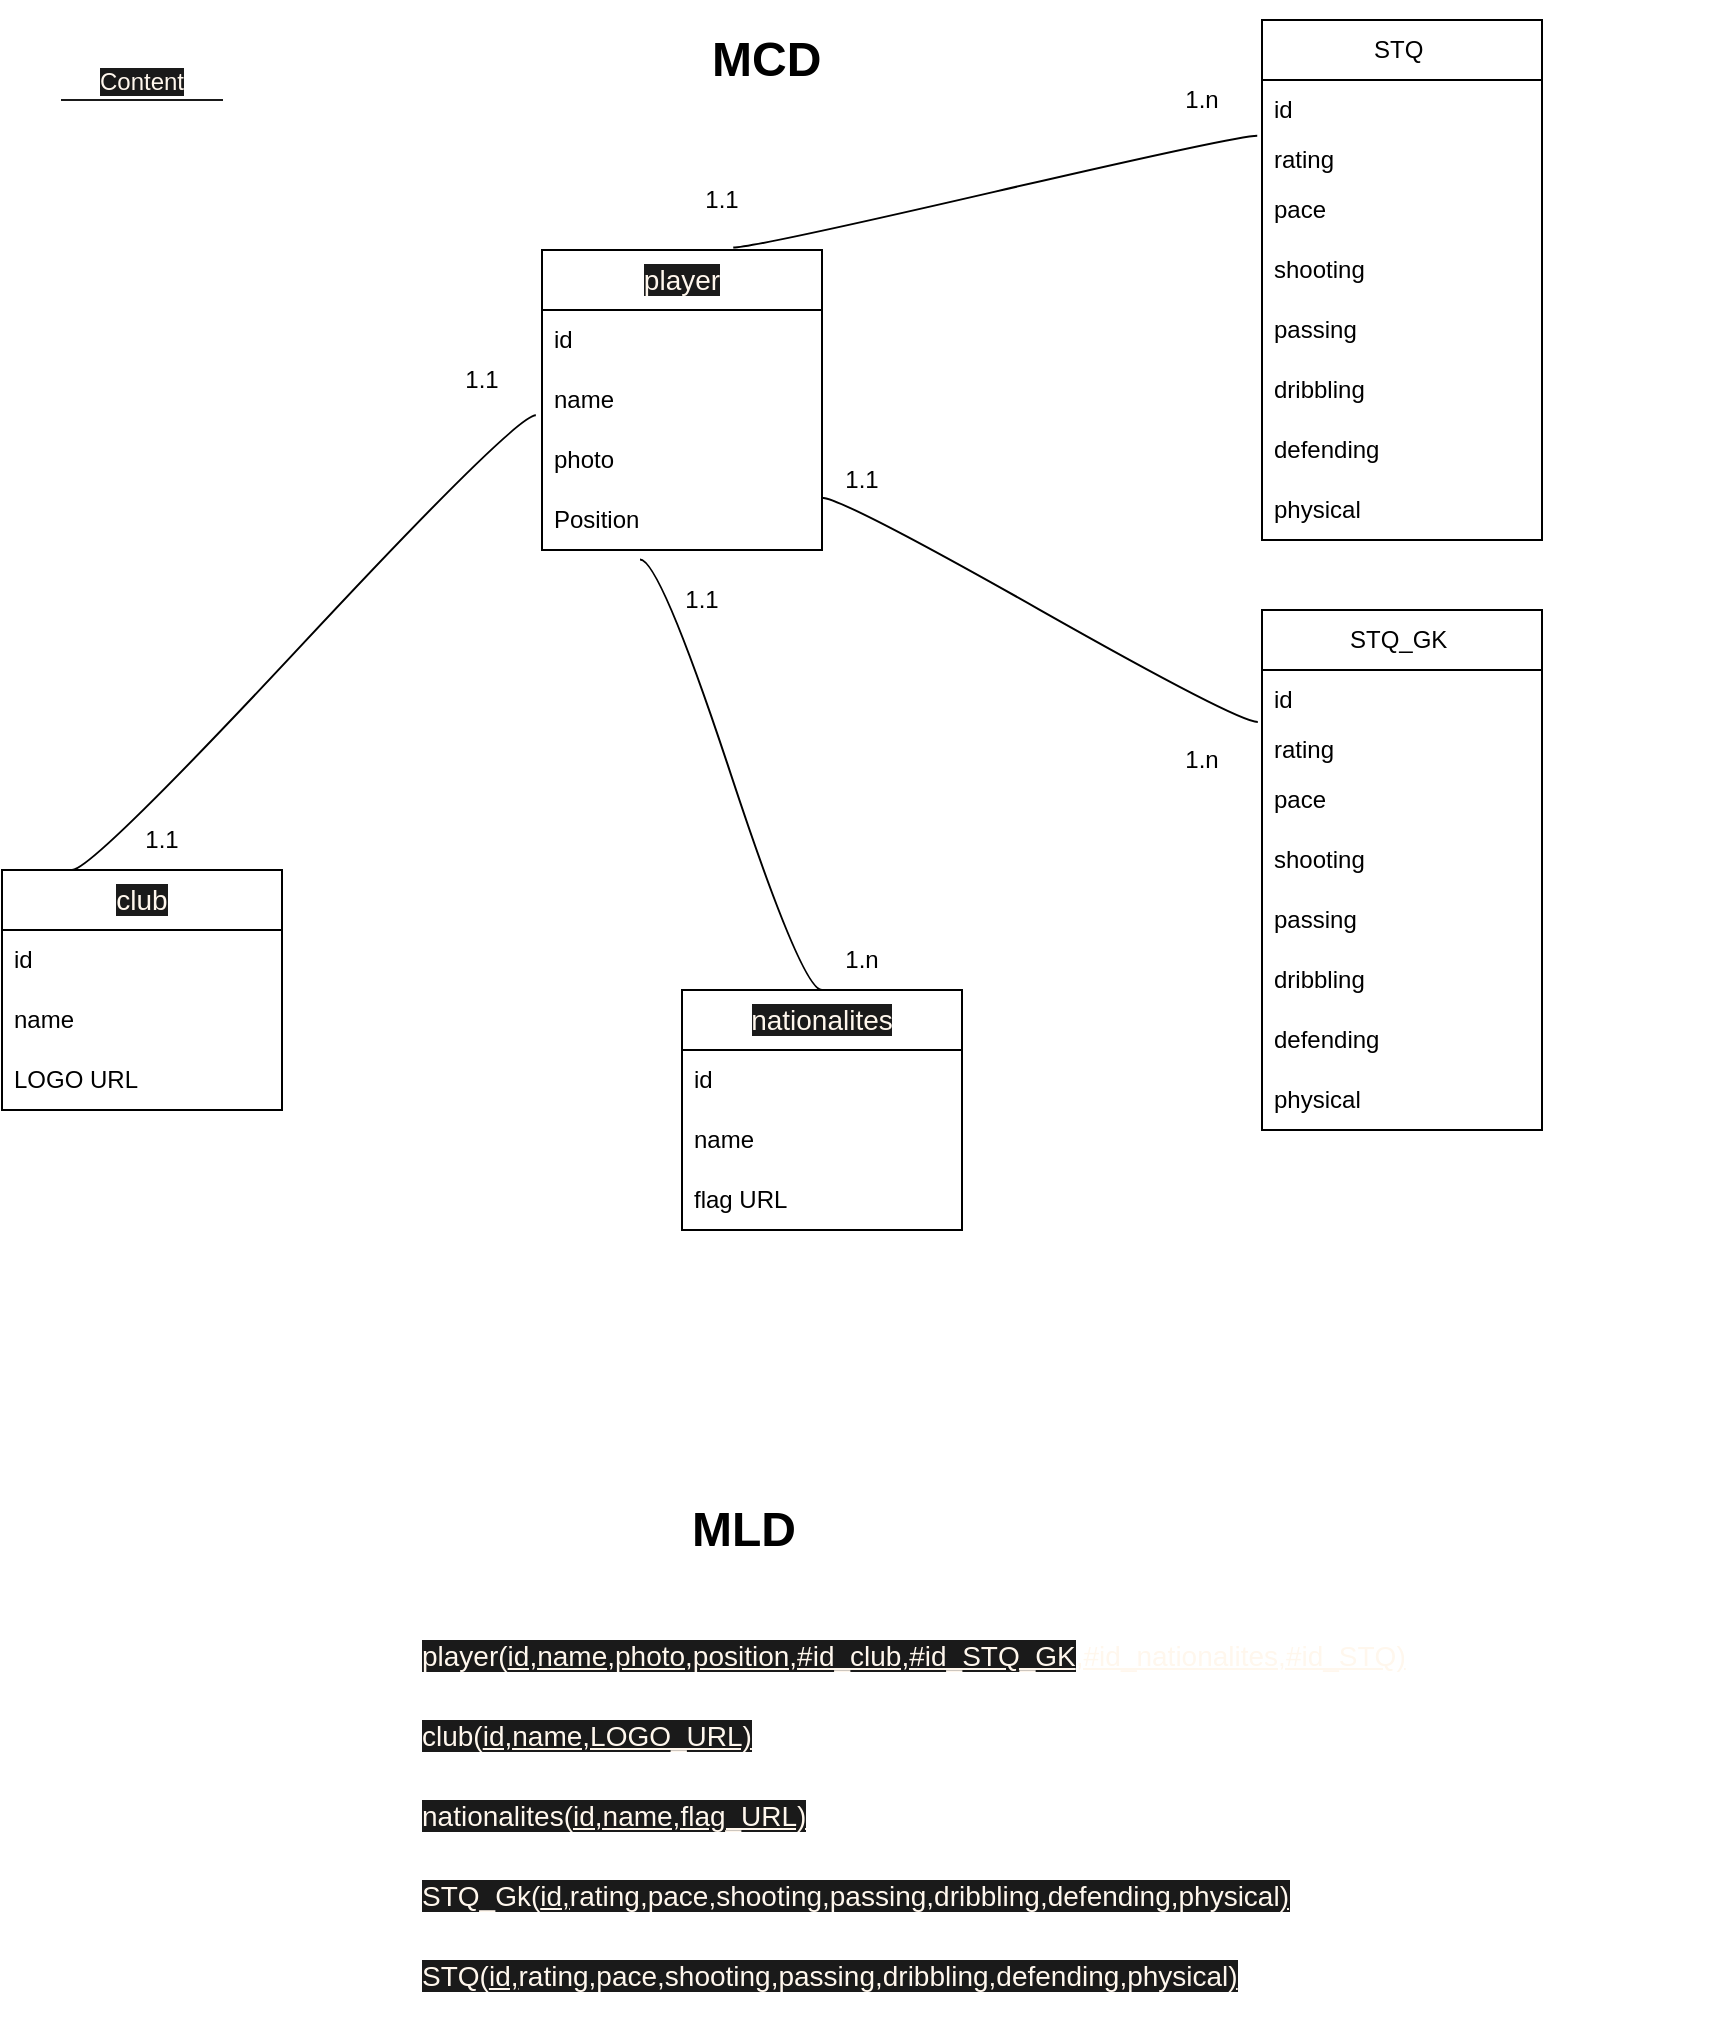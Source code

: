 <mxfile>
    <diagram id="wU0NpZtsoTj8jr0XeArL" name="Page-1">
        <mxGraphModel dx="1245" dy="1408" grid="1" gridSize="10" guides="1" tooltips="1" connect="1" arrows="1" fold="1" page="1" pageScale="1" pageWidth="850" pageHeight="1100" math="0" shadow="0">
            <root>
                <mxCell id="0"/>
                <mxCell id="1" parent="0"/>
                <mxCell id="2" value="&lt;span style=&quot;font-family: &amp;quot;Nunito Sans&amp;quot;, sans-serif; font-size: 14px; text-align: left; background-color: rgb(26, 26, 26);&quot;&gt;&lt;font style=&quot;&quot; color=&quot;#fff7ed&quot;&gt;player&lt;/font&gt;&lt;/span&gt;" style="swimlane;fontStyle=0;childLayout=stackLayout;horizontal=1;startSize=30;horizontalStack=0;resizeParent=1;resizeParentMax=0;resizeLast=0;collapsible=1;marginBottom=0;whiteSpace=wrap;html=1;" parent="1" vertex="1">
                    <mxGeometry x="310" y="140" width="140" height="150" as="geometry"/>
                </mxCell>
                <mxCell id="37" value="id" style="text;strokeColor=none;fillColor=none;align=left;verticalAlign=middle;spacingLeft=4;spacingRight=4;overflow=hidden;points=[[0,0.5],[1,0.5]];portConstraint=eastwest;rotatable=0;whiteSpace=wrap;html=1;" parent="2" vertex="1">
                    <mxGeometry y="30" width="140" height="30" as="geometry"/>
                </mxCell>
                <mxCell id="3" value="name" style="text;strokeColor=none;fillColor=none;align=left;verticalAlign=middle;spacingLeft=4;spacingRight=4;overflow=hidden;points=[[0,0.5],[1,0.5]];portConstraint=eastwest;rotatable=0;whiteSpace=wrap;html=1;" parent="2" vertex="1">
                    <mxGeometry y="60" width="140" height="30" as="geometry"/>
                </mxCell>
                <mxCell id="4" value="photo" style="text;strokeColor=none;fillColor=none;align=left;verticalAlign=middle;spacingLeft=4;spacingRight=4;overflow=hidden;points=[[0,0.5],[1,0.5]];portConstraint=eastwest;rotatable=0;whiteSpace=wrap;html=1;" parent="2" vertex="1">
                    <mxGeometry y="90" width="140" height="30" as="geometry"/>
                </mxCell>
                <mxCell id="109" value="Position" style="text;strokeColor=none;fillColor=none;align=left;verticalAlign=middle;spacingLeft=4;spacingRight=4;overflow=hidden;points=[[0,0.5],[1,0.5]];portConstraint=eastwest;rotatable=0;whiteSpace=wrap;html=1;" parent="2" vertex="1">
                    <mxGeometry y="120" width="140" height="30" as="geometry"/>
                </mxCell>
                <mxCell id="6" value="&lt;span style=&quot;font-family: &amp;quot;Nunito Sans&amp;quot;, sans-serif; font-size: 14px; text-align: left; background-color: rgb(26, 26, 26);&quot;&gt;&lt;font style=&quot;&quot; color=&quot;#fff7ed&quot;&gt;nationalites&lt;/font&gt;&lt;/span&gt;" style="swimlane;fontStyle=0;childLayout=stackLayout;horizontal=1;startSize=30;horizontalStack=0;resizeParent=1;resizeParentMax=0;resizeLast=0;collapsible=1;marginBottom=0;whiteSpace=wrap;html=1;" parent="1" vertex="1">
                    <mxGeometry x="380" y="510" width="140" height="120" as="geometry"/>
                </mxCell>
                <mxCell id="7" value="id" style="text;strokeColor=none;fillColor=none;align=left;verticalAlign=middle;spacingLeft=4;spacingRight=4;overflow=hidden;points=[[0,0.5],[1,0.5]];portConstraint=eastwest;rotatable=0;whiteSpace=wrap;html=1;" parent="6" vertex="1">
                    <mxGeometry y="30" width="140" height="30" as="geometry"/>
                </mxCell>
                <mxCell id="8" value="name" style="text;strokeColor=none;fillColor=none;align=left;verticalAlign=middle;spacingLeft=4;spacingRight=4;overflow=hidden;points=[[0,0.5],[1,0.5]];portConstraint=eastwest;rotatable=0;whiteSpace=wrap;html=1;" parent="6" vertex="1">
                    <mxGeometry y="60" width="140" height="30" as="geometry"/>
                </mxCell>
                <mxCell id="61" value="flag URL" style="text;strokeColor=none;fillColor=none;align=left;verticalAlign=middle;spacingLeft=4;spacingRight=4;overflow=hidden;points=[[0,0.5],[1,0.5]];portConstraint=eastwest;rotatable=0;whiteSpace=wrap;html=1;" parent="6" vertex="1">
                    <mxGeometry y="90" width="140" height="30" as="geometry"/>
                </mxCell>
                <mxCell id="10" value="&lt;span style=&quot;font-family: &amp;quot;Nunito Sans&amp;quot;, sans-serif; font-size: 14px; text-align: left; background-color: rgb(26, 26, 26);&quot;&gt;&lt;font style=&quot;&quot; color=&quot;#fff7ed&quot;&gt;club&lt;/font&gt;&lt;/span&gt;" style="swimlane;fontStyle=0;childLayout=stackLayout;horizontal=1;startSize=30;horizontalStack=0;resizeParent=1;resizeParentMax=0;resizeLast=0;collapsible=1;marginBottom=0;whiteSpace=wrap;html=1;" parent="1" vertex="1">
                    <mxGeometry x="40" y="450" width="140" height="120" as="geometry"/>
                </mxCell>
                <mxCell id="11" value="id" style="text;strokeColor=none;fillColor=none;align=left;verticalAlign=middle;spacingLeft=4;spacingRight=4;overflow=hidden;points=[[0,0.5],[1,0.5]];portConstraint=eastwest;rotatable=0;whiteSpace=wrap;html=1;" parent="10" vertex="1">
                    <mxGeometry y="30" width="140" height="30" as="geometry"/>
                </mxCell>
                <mxCell id="12" value="name" style="text;strokeColor=none;fillColor=none;align=left;verticalAlign=middle;spacingLeft=4;spacingRight=4;overflow=hidden;points=[[0,0.5],[1,0.5]];portConstraint=eastwest;rotatable=0;whiteSpace=wrap;html=1;" parent="10" vertex="1">
                    <mxGeometry y="60" width="140" height="30" as="geometry"/>
                </mxCell>
                <mxCell id="62" value="LOGO URL" style="text;strokeColor=none;fillColor=none;align=left;verticalAlign=middle;spacingLeft=4;spacingRight=4;overflow=hidden;points=[[0,0.5],[1,0.5]];portConstraint=eastwest;rotatable=0;whiteSpace=wrap;html=1;" parent="10" vertex="1">
                    <mxGeometry y="90" width="140" height="30" as="geometry"/>
                </mxCell>
                <mxCell id="33" value="STQ&amp;nbsp;" style="swimlane;fontStyle=0;childLayout=stackLayout;horizontal=1;startSize=30;horizontalStack=0;resizeParent=1;resizeParentMax=0;resizeLast=0;collapsible=1;marginBottom=0;whiteSpace=wrap;html=1;" parent="1" vertex="1">
                    <mxGeometry x="670" y="25" width="140" height="260" as="geometry"/>
                </mxCell>
                <mxCell id="38" value="id" style="text;strokeColor=none;fillColor=none;align=left;verticalAlign=middle;spacingLeft=4;spacingRight=4;overflow=hidden;points=[[0,0.5],[1,0.5]];portConstraint=eastwest;rotatable=0;whiteSpace=wrap;html=1;" parent="33" vertex="1">
                    <mxGeometry y="30" width="140" height="30" as="geometry"/>
                </mxCell>
                <mxCell id="32" value="rating" style="text;strokeColor=none;fillColor=none;align=left;verticalAlign=middle;spacingLeft=4;spacingRight=4;overflow=hidden;points=[[0,0.5],[1,0.5]];portConstraint=eastwest;rotatable=0;whiteSpace=wrap;html=1;" parent="33" vertex="1">
                    <mxGeometry y="60" width="140" height="20" as="geometry"/>
                </mxCell>
                <mxCell id="30" value="pace" style="text;strokeColor=none;fillColor=none;align=left;verticalAlign=middle;spacingLeft=4;spacingRight=4;overflow=hidden;points=[[0,0.5],[1,0.5]];portConstraint=eastwest;rotatable=0;whiteSpace=wrap;html=1;" parent="33" vertex="1">
                    <mxGeometry y="80" width="140" height="30" as="geometry"/>
                </mxCell>
                <mxCell id="29" value="shooting" style="text;strokeColor=none;fillColor=none;align=left;verticalAlign=middle;spacingLeft=4;spacingRight=4;overflow=hidden;points=[[0,0.5],[1,0.5]];portConstraint=eastwest;rotatable=0;whiteSpace=wrap;html=1;" parent="33" vertex="1">
                    <mxGeometry y="110" width="140" height="30" as="geometry"/>
                </mxCell>
                <mxCell id="31" value="passing" style="text;strokeColor=none;fillColor=none;align=left;verticalAlign=middle;spacingLeft=4;spacingRight=4;overflow=hidden;points=[[0,0.5],[1,0.5]];portConstraint=eastwest;rotatable=0;whiteSpace=wrap;html=1;" parent="33" vertex="1">
                    <mxGeometry y="140" width="140" height="30" as="geometry"/>
                </mxCell>
                <mxCell id="5" value="dribbling" style="text;strokeColor=none;fillColor=none;align=left;verticalAlign=middle;spacingLeft=4;spacingRight=4;overflow=hidden;points=[[0,0.5],[1,0.5]];portConstraint=eastwest;rotatable=0;whiteSpace=wrap;html=1;" parent="33" vertex="1">
                    <mxGeometry y="170" width="140" height="30" as="geometry"/>
                </mxCell>
                <mxCell id="27" value="defending" style="text;strokeColor=none;fillColor=none;align=left;verticalAlign=middle;spacingLeft=4;spacingRight=4;overflow=hidden;points=[[0,0.5],[1,0.5]];portConstraint=eastwest;rotatable=0;whiteSpace=wrap;html=1;" parent="33" vertex="1">
                    <mxGeometry y="200" width="140" height="30" as="geometry"/>
                </mxCell>
                <mxCell id="28" value="physical" style="text;strokeColor=none;fillColor=none;align=left;verticalAlign=middle;spacingLeft=4;spacingRight=4;overflow=hidden;points=[[0,0.5],[1,0.5]];portConstraint=eastwest;rotatable=0;whiteSpace=wrap;html=1;" parent="33" vertex="1">
                    <mxGeometry y="230" width="140" height="30" as="geometry"/>
                </mxCell>
                <mxCell id="44" value="Content" style="whiteSpace=wrap;html=1;shape=partialRectangle;top=0;left=0;bottom=1;right=0;points=[[0,1],[1,1]];fillColor=none;align=center;verticalAlign=bottom;routingCenterY=0.5;snapToPoint=1;recursiveResize=0;autosize=1;treeFolding=1;treeMoving=1;newEdgeStyle={&quot;edgeStyle&quot;:&quot;entityRelationEdgeStyle&quot;,&quot;startArrow&quot;:&quot;none&quot;,&quot;endArrow&quot;:&quot;none&quot;,&quot;segment&quot;:10,&quot;curved&quot;:1,&quot;sourcePerimeterSpacing&quot;:0,&quot;targetPerimeterSpacing&quot;:0};labelBackgroundColor=#1A1A1A;strokeColor=#1A1A1A;fontColor=#FFF7ED;" parent="1" vertex="1" collapsed="1">
                    <mxGeometry x="70" y="35" width="80" height="30" as="geometry"/>
                </mxCell>
                <mxCell id="65" value="" style="edgeStyle=entityRelationEdgeStyle;startArrow=none;endArrow=none;segment=10;curved=1;sourcePerimeterSpacing=0;fontColor=#FFF7ED;entryDx=0;entryDy=0;exitX=0.35;exitY=1.158;exitDx=0;exitDy=0;exitPerimeter=0;entryX=0.5;entryY=0;" parent="1" source="109" target="6" edge="1">
                    <mxGeometry relative="1" as="geometry">
                        <mxPoint x="140" y="290" as="sourcePoint"/>
                        <mxPoint x="390" y="390" as="targetPoint"/>
                    </mxGeometry>
                </mxCell>
                <mxCell id="70" value="" style="edgeStyle=entityRelationEdgeStyle;startArrow=none;endArrow=none;segment=10;curved=1;targetPerimeterSpacing=0;fontColor=#FFF7ED;entryX=-0.022;entryY=0.756;entryDx=0;entryDy=0;exitX=0.25;exitY=0;exitDx=0;exitDy=0;entryPerimeter=0;" parent="1" source="10" target="3" edge="1">
                    <mxGeometry relative="1" as="geometry">
                        <mxPoint x="80" y="470" as="sourcePoint"/>
                        <mxPoint x="300" y="200" as="targetPoint"/>
                    </mxGeometry>
                </mxCell>
                <mxCell id="75" value="1.1" style="text;html=1;strokeColor=none;fillColor=none;align=center;verticalAlign=middle;whiteSpace=wrap;rounded=0;" parent="1" vertex="1">
                    <mxGeometry x="250" y="190" width="60" height="30" as="geometry"/>
                </mxCell>
                <mxCell id="77" value="STQ_GK&amp;nbsp;" style="swimlane;fontStyle=0;childLayout=stackLayout;horizontal=1;startSize=30;horizontalStack=0;resizeParent=1;resizeParentMax=0;resizeLast=0;collapsible=1;marginBottom=0;whiteSpace=wrap;html=1;" parent="1" vertex="1">
                    <mxGeometry x="670" y="320" width="140" height="260" as="geometry"/>
                </mxCell>
                <mxCell id="78" value="id" style="text;strokeColor=none;fillColor=none;align=left;verticalAlign=middle;spacingLeft=4;spacingRight=4;overflow=hidden;points=[[0,0.5],[1,0.5]];portConstraint=eastwest;rotatable=0;whiteSpace=wrap;html=1;" parent="77" vertex="1">
                    <mxGeometry y="30" width="140" height="30" as="geometry"/>
                </mxCell>
                <mxCell id="79" value="rating" style="text;strokeColor=none;fillColor=none;align=left;verticalAlign=middle;spacingLeft=4;spacingRight=4;overflow=hidden;points=[[0,0.5],[1,0.5]];portConstraint=eastwest;rotatable=0;whiteSpace=wrap;html=1;" parent="77" vertex="1">
                    <mxGeometry y="60" width="140" height="20" as="geometry"/>
                </mxCell>
                <mxCell id="80" value="pace" style="text;strokeColor=none;fillColor=none;align=left;verticalAlign=middle;spacingLeft=4;spacingRight=4;overflow=hidden;points=[[0,0.5],[1,0.5]];portConstraint=eastwest;rotatable=0;whiteSpace=wrap;html=1;" parent="77" vertex="1">
                    <mxGeometry y="80" width="140" height="30" as="geometry"/>
                </mxCell>
                <mxCell id="81" value="shooting" style="text;strokeColor=none;fillColor=none;align=left;verticalAlign=middle;spacingLeft=4;spacingRight=4;overflow=hidden;points=[[0,0.5],[1,0.5]];portConstraint=eastwest;rotatable=0;whiteSpace=wrap;html=1;" parent="77" vertex="1">
                    <mxGeometry y="110" width="140" height="30" as="geometry"/>
                </mxCell>
                <mxCell id="82" value="passing" style="text;strokeColor=none;fillColor=none;align=left;verticalAlign=middle;spacingLeft=4;spacingRight=4;overflow=hidden;points=[[0,0.5],[1,0.5]];portConstraint=eastwest;rotatable=0;whiteSpace=wrap;html=1;" parent="77" vertex="1">
                    <mxGeometry y="140" width="140" height="30" as="geometry"/>
                </mxCell>
                <mxCell id="83" value="dribbling" style="text;strokeColor=none;fillColor=none;align=left;verticalAlign=middle;spacingLeft=4;spacingRight=4;overflow=hidden;points=[[0,0.5],[1,0.5]];portConstraint=eastwest;rotatable=0;whiteSpace=wrap;html=1;" parent="77" vertex="1">
                    <mxGeometry y="170" width="140" height="30" as="geometry"/>
                </mxCell>
                <mxCell id="84" value="defending" style="text;strokeColor=none;fillColor=none;align=left;verticalAlign=middle;spacingLeft=4;spacingRight=4;overflow=hidden;points=[[0,0.5],[1,0.5]];portConstraint=eastwest;rotatable=0;whiteSpace=wrap;html=1;" parent="77" vertex="1">
                    <mxGeometry y="200" width="140" height="30" as="geometry"/>
                </mxCell>
                <mxCell id="85" value="physical" style="text;strokeColor=none;fillColor=none;align=left;verticalAlign=middle;spacingLeft=4;spacingRight=4;overflow=hidden;points=[[0,0.5],[1,0.5]];portConstraint=eastwest;rotatable=0;whiteSpace=wrap;html=1;" parent="77" vertex="1">
                    <mxGeometry y="230" width="140" height="30" as="geometry"/>
                </mxCell>
                <mxCell id="86" value="" style="edgeStyle=entityRelationEdgeStyle;startArrow=none;endArrow=none;segment=10;curved=1;sourcePerimeterSpacing=0;targetPerimeterSpacing=0;fontColor=#FFF7ED;exitX=-0.017;exitY=0.928;exitDx=0;exitDy=0;exitPerimeter=0;entryX=0.683;entryY=-0.008;entryDx=0;entryDy=0;entryPerimeter=0;" parent="1" source="38" target="2" edge="1">
                    <mxGeometry relative="1" as="geometry">
                        <mxPoint x="660" y="225" as="sourcePoint"/>
                        <mxPoint x="515.46" y="218.77" as="targetPoint"/>
                    </mxGeometry>
                </mxCell>
                <mxCell id="87" value="" style="edgeStyle=entityRelationEdgeStyle;startArrow=none;endArrow=none;segment=10;curved=1;sourcePerimeterSpacing=0;targetPerimeterSpacing=0;fontColor=#FFF7ED;exitX=0.999;exitY=0.128;exitDx=0;exitDy=0;entryX=-0.015;entryY=0.865;entryDx=0;entryDy=0;entryPerimeter=0;exitPerimeter=0;" parent="1" source="109" target="78" edge="1">
                    <mxGeometry relative="1" as="geometry">
                        <mxPoint x="481.86" y="281.5" as="sourcePoint"/>
                        <mxPoint x="500.0" y="403.77" as="targetPoint"/>
                    </mxGeometry>
                </mxCell>
                <mxCell id="90" value="1.n" style="text;html=1;strokeColor=none;fillColor=none;align=center;verticalAlign=middle;whiteSpace=wrap;rounded=0;" parent="1" vertex="1">
                    <mxGeometry x="610" y="50" width="60" height="30" as="geometry"/>
                </mxCell>
                <mxCell id="94" value="1.n" style="text;html=1;strokeColor=none;fillColor=none;align=center;verticalAlign=middle;whiteSpace=wrap;rounded=0;" parent="1" vertex="1">
                    <mxGeometry x="610" y="380" width="60" height="30" as="geometry"/>
                </mxCell>
                <mxCell id="95" value="1.1" style="text;html=1;strokeColor=none;fillColor=none;align=center;verticalAlign=middle;whiteSpace=wrap;rounded=0;" parent="1" vertex="1">
                    <mxGeometry x="440" y="240" width="60" height="30" as="geometry"/>
                </mxCell>
                <mxCell id="96" value="1.1" style="text;html=1;strokeColor=none;fillColor=none;align=center;verticalAlign=middle;whiteSpace=wrap;rounded=0;" parent="1" vertex="1">
                    <mxGeometry x="90" y="420" width="60" height="30" as="geometry"/>
                </mxCell>
                <mxCell id="99" value="1.1" style="text;html=1;strokeColor=none;fillColor=none;align=center;verticalAlign=middle;whiteSpace=wrap;rounded=0;" parent="1" vertex="1">
                    <mxGeometry x="360" y="300" width="60" height="30" as="geometry"/>
                </mxCell>
                <mxCell id="100" value="1.n" style="text;html=1;strokeColor=none;fillColor=none;align=center;verticalAlign=middle;whiteSpace=wrap;rounded=0;" parent="1" vertex="1">
                    <mxGeometry x="440" y="480" width="60" height="30" as="geometry"/>
                </mxCell>
                <mxCell id="105" value="&lt;h1&gt;MCD&lt;/h1&gt;" style="text;html=1;strokeColor=none;fillColor=none;spacing=5;spacingTop=-20;whiteSpace=wrap;overflow=hidden;rounded=0;" parent="1" vertex="1">
                    <mxGeometry x="390" y="25" width="100" height="40" as="geometry"/>
                </mxCell>
                <mxCell id="106" value="&lt;h1&gt;MLD&lt;/h1&gt;" style="text;html=1;strokeColor=none;fillColor=none;spacing=5;spacingTop=-20;whiteSpace=wrap;overflow=hidden;rounded=0;" parent="1" vertex="1">
                    <mxGeometry x="380" y="760" width="100" height="40" as="geometry"/>
                </mxCell>
                <mxCell id="107" value="&lt;h1&gt;&lt;span style=&quot;color: rgb(255, 247, 237); font-family: &amp;quot;Nunito Sans&amp;quot;, sans-serif; font-size: 14px; font-weight: 400; background-color: rgb(26, 26, 26);&quot;&gt;player(&lt;u&gt;id,name,photo,position,#id_club,#id_STQ_GK&lt;/u&gt;&lt;/span&gt;&lt;u style=&quot;color: rgb(255, 247, 237); font-family: &amp;quot;Nunito Sans&amp;quot;, sans-serif; font-size: 14px; font-weight: 400;&quot;&gt;,#id_nationalites,#id_STQ)&lt;/u&gt;&lt;/h1&gt;" style="text;html=1;strokeColor=none;fillColor=none;spacing=5;spacingTop=-20;whiteSpace=wrap;overflow=hidden;rounded=0;" parent="1" vertex="1">
                    <mxGeometry x="245" y="820" width="510" height="50" as="geometry"/>
                </mxCell>
                <mxCell id="108" value="&lt;h1&gt;&lt;span style=&quot;color: rgb(255, 247, 237); font-family: &amp;quot;Nunito Sans&amp;quot;, sans-serif; font-size: 14px; font-weight: 400; background-color: rgb(26, 26, 26);&quot;&gt;nationalites(&lt;u&gt;id,name,flag_URL)&lt;/u&gt;&lt;/span&gt;&lt;br&gt;&lt;/h1&gt;" style="text;html=1;strokeColor=none;fillColor=none;spacing=5;spacingTop=-20;whiteSpace=wrap;overflow=hidden;rounded=0;" parent="1" vertex="1">
                    <mxGeometry x="245" y="900" width="310" height="50" as="geometry"/>
                </mxCell>
                <mxCell id="111" value="1.1" style="text;html=1;strokeColor=none;fillColor=none;align=center;verticalAlign=middle;whiteSpace=wrap;rounded=0;" parent="1" vertex="1">
                    <mxGeometry x="370" y="100" width="60" height="30" as="geometry"/>
                </mxCell>
                <mxCell id="113" value="&lt;h1&gt;&lt;span style=&quot;color: rgb(255, 247, 237); font-family: &amp;quot;Nunito Sans&amp;quot;, sans-serif; font-size: 14px; font-weight: 400; background-color: rgb(26, 26, 26);&quot;&gt;club(&lt;u&gt;id,name,LOGO_URL)&lt;/u&gt;&lt;/span&gt;&lt;br&gt;&lt;/h1&gt;" style="text;html=1;strokeColor=none;fillColor=none;spacing=5;spacingTop=-20;whiteSpace=wrap;overflow=hidden;rounded=0;" parent="1" vertex="1">
                    <mxGeometry x="245" y="860" width="310" height="50" as="geometry"/>
                </mxCell>
                <mxCell id="114" value="&lt;h1&gt;&lt;span style=&quot;color: rgb(255, 247, 237); font-family: &amp;quot;Nunito Sans&amp;quot;, sans-serif; font-size: 14px; font-weight: 400; background-color: rgb(26, 26, 26);&quot;&gt;STQ_Gk(&lt;u&gt;id,&lt;/u&gt;rating,pace,shooting,passing,dribbling,defending,physical&lt;u&gt;)&lt;/u&gt;&lt;/span&gt;&lt;br&gt;&lt;/h1&gt;" style="text;html=1;strokeColor=none;fillColor=none;spacing=5;spacingTop=-20;whiteSpace=wrap;overflow=hidden;rounded=0;" parent="1" vertex="1">
                    <mxGeometry x="245" y="940" width="660" height="50" as="geometry"/>
                </mxCell>
                <mxCell id="115" value="&lt;h1&gt;&lt;span style=&quot;color: rgb(255, 247, 237); font-family: &amp;quot;Nunito Sans&amp;quot;, sans-serif; font-size: 14px; font-weight: 400; background-color: rgb(26, 26, 26);&quot;&gt;STQ(&lt;u&gt;id,&lt;/u&gt;rating,pace,shooting,passing,dribbling,defending,physical&lt;u&gt;)&lt;/u&gt;&lt;/span&gt;&lt;br&gt;&lt;/h1&gt;" style="text;html=1;strokeColor=none;fillColor=none;spacing=5;spacingTop=-20;whiteSpace=wrap;overflow=hidden;rounded=0;" parent="1" vertex="1">
                    <mxGeometry x="245" y="980" width="660" height="50" as="geometry"/>
                </mxCell>
            </root>
        </mxGraphModel>
    </diagram>
</mxfile>